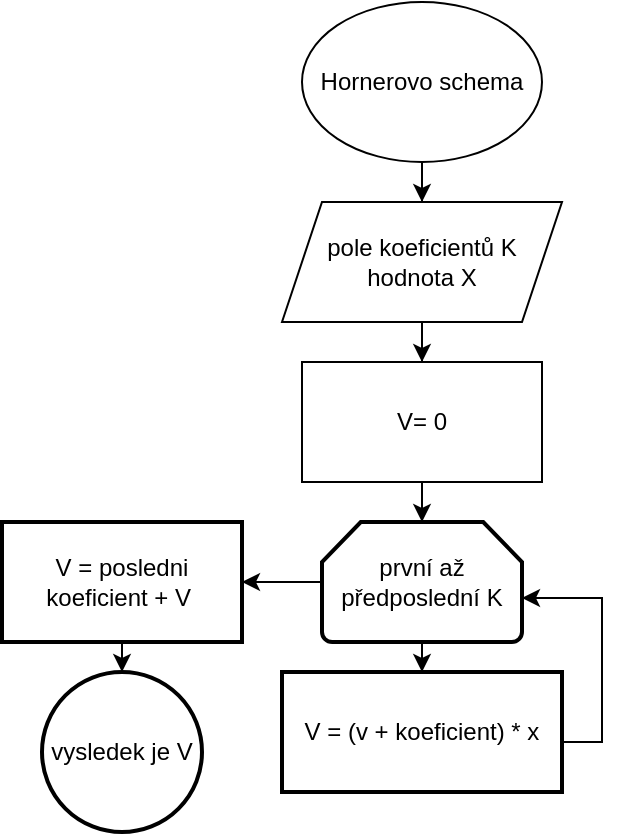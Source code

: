 <mxfile version="23.0.2" type="device" pages="2">
  <diagram name="Stránka-1" id="3kDSJPzvYyDFhHLhTHN7">
    <mxGraphModel dx="2182" dy="661" grid="1" gridSize="10" guides="1" tooltips="1" connect="1" arrows="1" fold="1" page="1" pageScale="1" pageWidth="827" pageHeight="1169" math="0" shadow="0">
      <root>
        <mxCell id="0" />
        <mxCell id="1" parent="0" />
        <mxCell id="CRt8c8zLfaPbz9rHcLIz-3" value="" style="edgeStyle=orthogonalEdgeStyle;rounded=0;orthogonalLoop=1;jettySize=auto;html=1;" edge="1" parent="1" source="CRt8c8zLfaPbz9rHcLIz-1" target="CRt8c8zLfaPbz9rHcLIz-2">
          <mxGeometry relative="1" as="geometry" />
        </mxCell>
        <mxCell id="CRt8c8zLfaPbz9rHcLIz-1" value="Hornerovo schema" style="ellipse;whiteSpace=wrap;html=1;" vertex="1" parent="1">
          <mxGeometry x="100" y="190" width="120" height="80" as="geometry" />
        </mxCell>
        <mxCell id="CRt8c8zLfaPbz9rHcLIz-5" value="" style="edgeStyle=orthogonalEdgeStyle;rounded=0;orthogonalLoop=1;jettySize=auto;html=1;" edge="1" parent="1" source="CRt8c8zLfaPbz9rHcLIz-2" target="CRt8c8zLfaPbz9rHcLIz-4">
          <mxGeometry relative="1" as="geometry" />
        </mxCell>
        <mxCell id="CRt8c8zLfaPbz9rHcLIz-2" value="pole koeficientů K&lt;br&gt;hodnota X" style="shape=parallelogram;perimeter=parallelogramPerimeter;whiteSpace=wrap;html=1;fixedSize=1;" vertex="1" parent="1">
          <mxGeometry x="90" y="290" width="140" height="60" as="geometry" />
        </mxCell>
        <mxCell id="-2aacsh-A_yfe7HEVC7K-3" value="" style="edgeStyle=orthogonalEdgeStyle;rounded=0;orthogonalLoop=1;jettySize=auto;html=1;" edge="1" parent="1" source="CRt8c8zLfaPbz9rHcLIz-4" target="-2aacsh-A_yfe7HEVC7K-1">
          <mxGeometry relative="1" as="geometry" />
        </mxCell>
        <mxCell id="CRt8c8zLfaPbz9rHcLIz-4" value="V= 0" style="rounded=0;whiteSpace=wrap;html=1;" vertex="1" parent="1">
          <mxGeometry x="100" y="370" width="120" height="60" as="geometry" />
        </mxCell>
        <mxCell id="-2aacsh-A_yfe7HEVC7K-5" value="" style="edgeStyle=orthogonalEdgeStyle;rounded=0;orthogonalLoop=1;jettySize=auto;html=1;" edge="1" parent="1" source="-2aacsh-A_yfe7HEVC7K-1" target="-2aacsh-A_yfe7HEVC7K-4">
          <mxGeometry relative="1" as="geometry" />
        </mxCell>
        <mxCell id="-2aacsh-A_yfe7HEVC7K-9" value="" style="edgeStyle=orthogonalEdgeStyle;rounded=0;orthogonalLoop=1;jettySize=auto;html=1;" edge="1" parent="1" source="-2aacsh-A_yfe7HEVC7K-1" target="-2aacsh-A_yfe7HEVC7K-8">
          <mxGeometry relative="1" as="geometry" />
        </mxCell>
        <mxCell id="-2aacsh-A_yfe7HEVC7K-1" value="první až předposlední K" style="strokeWidth=2;html=1;shape=mxgraph.flowchart.loop_limit;whiteSpace=wrap;" vertex="1" parent="1">
          <mxGeometry x="110" y="450" width="100" height="60" as="geometry" />
        </mxCell>
        <mxCell id="-2aacsh-A_yfe7HEVC7K-4" value="V = (v + koeficient) * x" style="whiteSpace=wrap;html=1;strokeWidth=2;" vertex="1" parent="1">
          <mxGeometry x="90" y="525" width="140" height="60" as="geometry" />
        </mxCell>
        <mxCell id="-2aacsh-A_yfe7HEVC7K-6" style="edgeStyle=orthogonalEdgeStyle;rounded=0;orthogonalLoop=1;jettySize=auto;html=1;" edge="1" parent="1" source="-2aacsh-A_yfe7HEVC7K-4" target="-2aacsh-A_yfe7HEVC7K-1">
          <mxGeometry relative="1" as="geometry">
            <Array as="points">
              <mxPoint x="250" y="560" />
              <mxPoint x="250" y="488" />
            </Array>
          </mxGeometry>
        </mxCell>
        <mxCell id="-2aacsh-A_yfe7HEVC7K-11" value="" style="edgeStyle=orthogonalEdgeStyle;rounded=0;orthogonalLoop=1;jettySize=auto;html=1;" edge="1" parent="1" source="-2aacsh-A_yfe7HEVC7K-8" target="-2aacsh-A_yfe7HEVC7K-10">
          <mxGeometry relative="1" as="geometry" />
        </mxCell>
        <mxCell id="-2aacsh-A_yfe7HEVC7K-8" value="V = posledni koeficient + V&amp;nbsp;" style="whiteSpace=wrap;html=1;strokeWidth=2;" vertex="1" parent="1">
          <mxGeometry x="-50" y="450" width="120" height="60" as="geometry" />
        </mxCell>
        <mxCell id="-2aacsh-A_yfe7HEVC7K-10" value="vysledek je V" style="ellipse;whiteSpace=wrap;html=1;strokeWidth=2;" vertex="1" parent="1">
          <mxGeometry x="-30" y="525" width="80" height="80" as="geometry" />
        </mxCell>
      </root>
    </mxGraphModel>
  </diagram>
  <diagram id="oefRqRueGqCbjdIP3hgE" name="Stránka-2">
    <mxGraphModel dx="1626" dy="793" grid="1" gridSize="10" guides="1" tooltips="1" connect="1" arrows="1" fold="1" page="1" pageScale="1" pageWidth="827" pageHeight="1169" math="0" shadow="0">
      <root>
        <mxCell id="0" />
        <mxCell id="1" parent="0" />
      </root>
    </mxGraphModel>
  </diagram>
</mxfile>
